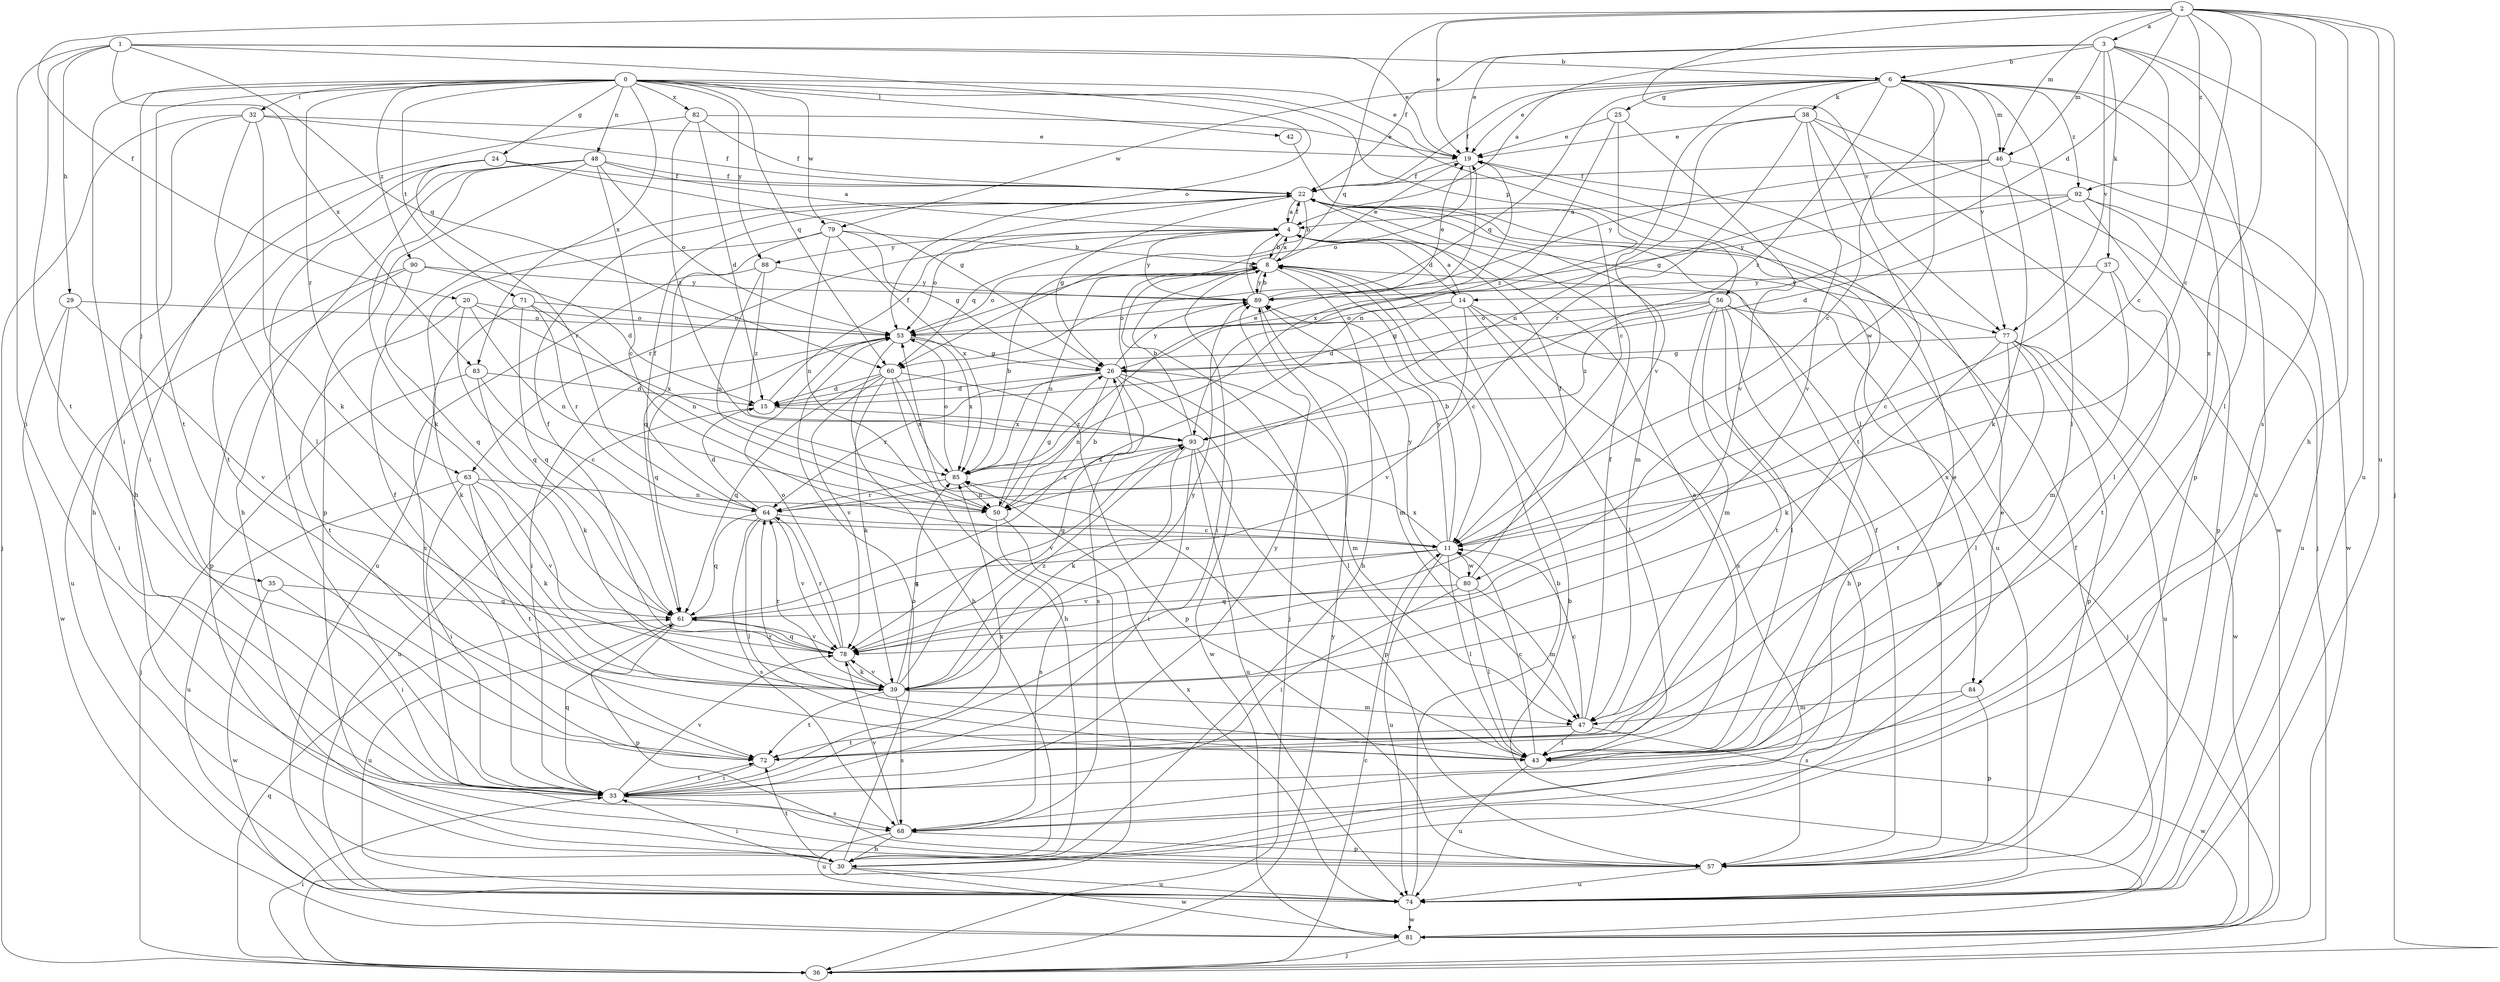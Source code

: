strict digraph  {
0;
1;
2;
3;
4;
6;
8;
11;
14;
15;
19;
20;
22;
24;
25;
26;
29;
30;
32;
33;
35;
36;
37;
38;
39;
42;
43;
46;
47;
48;
50;
53;
56;
57;
60;
61;
63;
64;
68;
71;
72;
74;
77;
78;
79;
80;
81;
82;
83;
84;
85;
88;
89;
90;
92;
93;
0 -> 19  [label=e];
0 -> 24  [label=g];
0 -> 32  [label=i];
0 -> 33  [label=i];
0 -> 35  [label=j];
0 -> 42  [label=l];
0 -> 43  [label=l];
0 -> 48  [label=n];
0 -> 56  [label=p];
0 -> 60  [label=q];
0 -> 63  [label=r];
0 -> 71  [label=t];
0 -> 72  [label=t];
0 -> 79  [label=w];
0 -> 82  [label=x];
0 -> 83  [label=x];
0 -> 88  [label=y];
0 -> 90  [label=z];
1 -> 6  [label=b];
1 -> 19  [label=e];
1 -> 29  [label=h];
1 -> 33  [label=i];
1 -> 53  [label=o];
1 -> 60  [label=q];
1 -> 72  [label=t];
1 -> 83  [label=x];
2 -> 3  [label=a];
2 -> 11  [label=c];
2 -> 14  [label=d];
2 -> 19  [label=e];
2 -> 20  [label=f];
2 -> 30  [label=h];
2 -> 36  [label=j];
2 -> 46  [label=m];
2 -> 60  [label=q];
2 -> 68  [label=s];
2 -> 74  [label=u];
2 -> 77  [label=v];
2 -> 84  [label=x];
2 -> 92  [label=z];
3 -> 4  [label=a];
3 -> 6  [label=b];
3 -> 11  [label=c];
3 -> 19  [label=e];
3 -> 22  [label=f];
3 -> 37  [label=k];
3 -> 43  [label=l];
3 -> 46  [label=m];
3 -> 74  [label=u];
3 -> 77  [label=v];
4 -> 8  [label=b];
4 -> 14  [label=d];
4 -> 22  [label=f];
4 -> 53  [label=o];
4 -> 60  [label=q];
4 -> 63  [label=r];
4 -> 77  [label=v];
4 -> 88  [label=y];
4 -> 89  [label=y];
6 -> 11  [label=c];
6 -> 19  [label=e];
6 -> 22  [label=f];
6 -> 25  [label=g];
6 -> 38  [label=k];
6 -> 43  [label=l];
6 -> 46  [label=m];
6 -> 57  [label=p];
6 -> 60  [label=q];
6 -> 74  [label=u];
6 -> 77  [label=v];
6 -> 78  [label=v];
6 -> 79  [label=w];
6 -> 80  [label=w];
6 -> 92  [label=z];
6 -> 93  [label=z];
8 -> 4  [label=a];
8 -> 11  [label=c];
8 -> 19  [label=e];
8 -> 30  [label=h];
8 -> 33  [label=i];
8 -> 36  [label=j];
8 -> 50  [label=n];
8 -> 53  [label=o];
8 -> 84  [label=x];
8 -> 89  [label=y];
11 -> 8  [label=b];
11 -> 43  [label=l];
11 -> 61  [label=q];
11 -> 74  [label=u];
11 -> 78  [label=v];
11 -> 80  [label=w];
11 -> 85  [label=x];
11 -> 89  [label=y];
14 -> 4  [label=a];
14 -> 26  [label=g];
14 -> 43  [label=l];
14 -> 53  [label=o];
14 -> 57  [label=p];
14 -> 68  [label=s];
14 -> 78  [label=v];
15 -> 22  [label=f];
15 -> 74  [label=u];
15 -> 93  [label=z];
19 -> 22  [label=f];
19 -> 53  [label=o];
19 -> 85  [label=x];
20 -> 50  [label=n];
20 -> 53  [label=o];
20 -> 61  [label=q];
20 -> 72  [label=t];
20 -> 85  [label=x];
22 -> 4  [label=a];
22 -> 8  [label=b];
22 -> 26  [label=g];
22 -> 47  [label=m];
22 -> 74  [label=u];
24 -> 22  [label=f];
24 -> 26  [label=g];
24 -> 30  [label=h];
24 -> 64  [label=r];
24 -> 72  [label=t];
25 -> 19  [label=e];
25 -> 50  [label=n];
25 -> 78  [label=v];
25 -> 93  [label=z];
26 -> 15  [label=d];
26 -> 43  [label=l];
26 -> 47  [label=m];
26 -> 50  [label=n];
26 -> 64  [label=r];
26 -> 68  [label=s];
26 -> 81  [label=w];
26 -> 85  [label=x];
26 -> 89  [label=y];
29 -> 33  [label=i];
29 -> 53  [label=o];
29 -> 78  [label=v];
29 -> 81  [label=w];
30 -> 19  [label=e];
30 -> 33  [label=i];
30 -> 53  [label=o];
30 -> 72  [label=t];
30 -> 74  [label=u];
30 -> 81  [label=w];
32 -> 19  [label=e];
32 -> 22  [label=f];
32 -> 33  [label=i];
32 -> 36  [label=j];
32 -> 39  [label=k];
32 -> 43  [label=l];
33 -> 19  [label=e];
33 -> 22  [label=f];
33 -> 61  [label=q];
33 -> 68  [label=s];
33 -> 72  [label=t];
33 -> 78  [label=v];
33 -> 85  [label=x];
33 -> 89  [label=y];
35 -> 33  [label=i];
35 -> 61  [label=q];
35 -> 81  [label=w];
36 -> 11  [label=c];
36 -> 33  [label=i];
36 -> 61  [label=q];
36 -> 89  [label=y];
37 -> 11  [label=c];
37 -> 47  [label=m];
37 -> 72  [label=t];
37 -> 89  [label=y];
38 -> 19  [label=e];
38 -> 36  [label=j];
38 -> 50  [label=n];
38 -> 64  [label=r];
38 -> 72  [label=t];
38 -> 78  [label=v];
38 -> 81  [label=w];
39 -> 26  [label=g];
39 -> 47  [label=m];
39 -> 64  [label=r];
39 -> 68  [label=s];
39 -> 72  [label=t];
39 -> 78  [label=v];
39 -> 85  [label=x];
39 -> 89  [label=y];
39 -> 93  [label=z];
42 -> 11  [label=c];
43 -> 4  [label=a];
43 -> 11  [label=c];
43 -> 53  [label=o];
43 -> 64  [label=r];
43 -> 74  [label=u];
46 -> 22  [label=f];
46 -> 26  [label=g];
46 -> 39  [label=k];
46 -> 81  [label=w];
46 -> 89  [label=y];
47 -> 11  [label=c];
47 -> 22  [label=f];
47 -> 43  [label=l];
47 -> 72  [label=t];
47 -> 81  [label=w];
48 -> 4  [label=a];
48 -> 11  [label=c];
48 -> 22  [label=f];
48 -> 30  [label=h];
48 -> 33  [label=i];
48 -> 39  [label=k];
48 -> 53  [label=o];
48 -> 57  [label=p];
50 -> 26  [label=g];
50 -> 36  [label=j];
50 -> 68  [label=s];
53 -> 26  [label=g];
53 -> 30  [label=h];
53 -> 33  [label=i];
53 -> 61  [label=q];
53 -> 85  [label=x];
56 -> 15  [label=d];
56 -> 30  [label=h];
56 -> 36  [label=j];
56 -> 43  [label=l];
56 -> 47  [label=m];
56 -> 53  [label=o];
56 -> 57  [label=p];
56 -> 72  [label=t];
56 -> 93  [label=z];
57 -> 22  [label=f];
57 -> 74  [label=u];
60 -> 15  [label=d];
60 -> 30  [label=h];
60 -> 39  [label=k];
60 -> 57  [label=p];
60 -> 61  [label=q];
60 -> 78  [label=v];
60 -> 85  [label=x];
61 -> 8  [label=b];
61 -> 57  [label=p];
61 -> 74  [label=u];
61 -> 78  [label=v];
63 -> 33  [label=i];
63 -> 39  [label=k];
63 -> 50  [label=n];
63 -> 72  [label=t];
63 -> 74  [label=u];
63 -> 78  [label=v];
64 -> 11  [label=c];
64 -> 15  [label=d];
64 -> 22  [label=f];
64 -> 43  [label=l];
64 -> 61  [label=q];
64 -> 68  [label=s];
64 -> 78  [label=v];
64 -> 93  [label=z];
68 -> 30  [label=h];
68 -> 57  [label=p];
68 -> 74  [label=u];
68 -> 78  [label=v];
71 -> 39  [label=k];
71 -> 50  [label=n];
71 -> 53  [label=o];
71 -> 61  [label=q];
71 -> 64  [label=r];
72 -> 33  [label=i];
74 -> 8  [label=b];
74 -> 22  [label=f];
74 -> 81  [label=w];
74 -> 85  [label=x];
77 -> 26  [label=g];
77 -> 39  [label=k];
77 -> 43  [label=l];
77 -> 57  [label=p];
77 -> 72  [label=t];
77 -> 74  [label=u];
77 -> 81  [label=w];
78 -> 22  [label=f];
78 -> 39  [label=k];
78 -> 53  [label=o];
78 -> 61  [label=q];
78 -> 64  [label=r];
79 -> 8  [label=b];
79 -> 26  [label=g];
79 -> 50  [label=n];
79 -> 61  [label=q];
79 -> 74  [label=u];
79 -> 85  [label=x];
80 -> 22  [label=f];
80 -> 33  [label=i];
80 -> 43  [label=l];
80 -> 47  [label=m];
80 -> 61  [label=q];
80 -> 89  [label=y];
81 -> 8  [label=b];
81 -> 36  [label=j];
82 -> 15  [label=d];
82 -> 19  [label=e];
82 -> 22  [label=f];
82 -> 30  [label=h];
82 -> 93  [label=z];
83 -> 11  [label=c];
83 -> 15  [label=d];
83 -> 36  [label=j];
83 -> 39  [label=k];
84 -> 47  [label=m];
84 -> 57  [label=p];
84 -> 68  [label=s];
85 -> 8  [label=b];
85 -> 19  [label=e];
85 -> 50  [label=n];
85 -> 53  [label=o];
85 -> 64  [label=r];
88 -> 50  [label=n];
88 -> 68  [label=s];
88 -> 89  [label=y];
88 -> 93  [label=z];
89 -> 4  [label=a];
89 -> 8  [label=b];
89 -> 19  [label=e];
89 -> 47  [label=m];
89 -> 53  [label=o];
90 -> 15  [label=d];
90 -> 57  [label=p];
90 -> 61  [label=q];
90 -> 74  [label=u];
90 -> 89  [label=y];
92 -> 4  [label=a];
92 -> 15  [label=d];
92 -> 43  [label=l];
92 -> 57  [label=p];
92 -> 74  [label=u];
92 -> 89  [label=y];
93 -> 8  [label=b];
93 -> 33  [label=i];
93 -> 39  [label=k];
93 -> 57  [label=p];
93 -> 74  [label=u];
93 -> 78  [label=v];
93 -> 85  [label=x];
}
